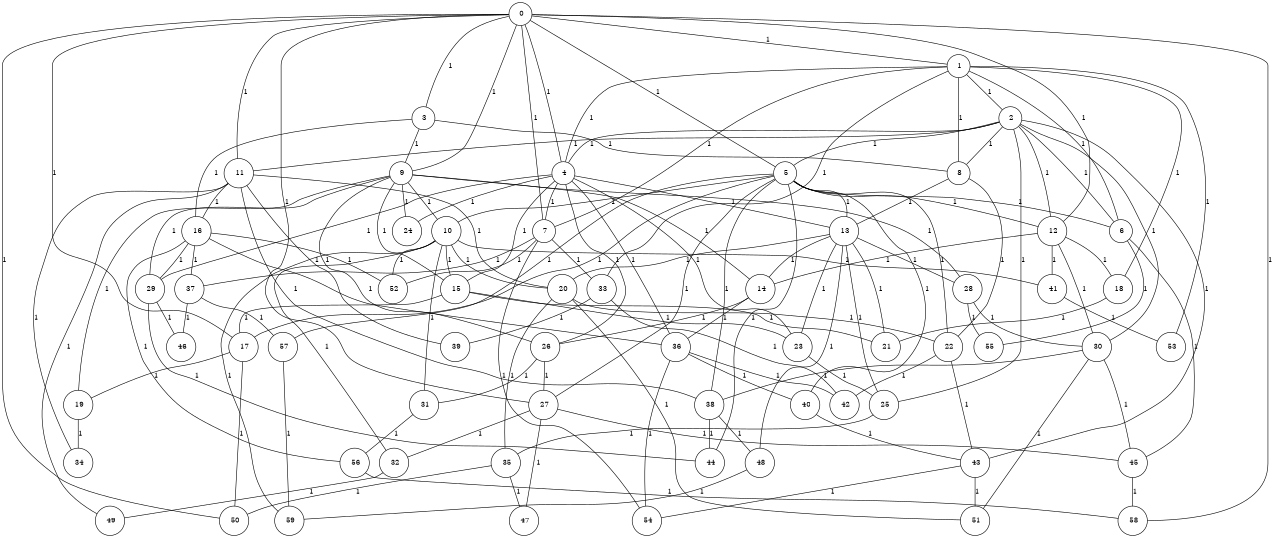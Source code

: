 graph G {
size="8.5,11;"
ratio = "expand;"
fixedsize="true;"
overlap="scale;"
node[shape=circle,width=.12,hight=.12,fontsize=12]
edge[fontsize=12]

0[label=" 0" color=black, pos="2.2068928,1.1884838!"];
1[label=" 1" color=black, pos="0.46752973,1.3747637!"];
2[label=" 2" color=black, pos="0.47611552,2.1339154!"];
3[label=" 3" color=black, pos="0.019433696,2.2382205!"];
4[label=" 4" color=black, pos="2.7318648,1.2326837!"];
5[label=" 5" color=black, pos="1.7070557,1.4385989!"];
6[label=" 6" color=black, pos="0.63049078,2.0827224!"];
7[label=" 7" color=black, pos="1.9954902,1.2973761!"];
8[label=" 8" color=black, pos="0.99747834,0.55932695!"];
9[label=" 9" color=black, pos="1.716441,2.9265513!"];
10[label=" 10" color=black, pos="2.042576,1.2290794!"];
11[label=" 11" color=black, pos="2.1603382,1.6147825!"];
12[label=" 12" color=black, pos="0.37206767,2.2257358!"];
13[label=" 13" color=black, pos="1.3679209,0.38552602!"];
14[label=" 14" color=black, pos="1.7778061,1.3384695!"];
15[label=" 15" color=black, pos="1.09738,1.9756794!"];
16[label=" 16" color=black, pos="2.1217056,2.5598664!"];
17[label=" 17" color=black, pos="1.469097,1.0307031!"];
18[label=" 18" color=black, pos="1.5468846,0.57368275!"];
19[label=" 19" color=black, pos="0.72708242,1.5994257!"];
20[label=" 20" color=black, pos="2.0359314,0.17827351!"];
21[label=" 21" color=black, pos="0.48949618,0.40226396!"];
22[label=" 22" color=black, pos="1.032048,2.0405986!"];
23[label=" 23" color=black, pos="2.3765791,2.2242864!"];
24[label=" 24" color=black, pos="1.5512843,1.3364313!"];
25[label=" 25" color=black, pos="0.27057062,1.5320543!"];
26[label=" 26" color=black, pos="0.62691691,0.52467792!"];
27[label=" 27" color=black, pos="2.2942023,2.4531494!"];
28[label=" 28" color=black, pos="1.9492651,0.73398606!"];
29[label=" 29" color=black, pos="2.1952225,1.7060636!"];
30[label=" 30" color=black, pos="0.87698351,2.3566984!"];
31[label=" 31" color=black, pos="0.76294023,2.7518474!"];
32[label=" 32" color=black, pos="2.3651377,0.33460583!"];
33[label=" 33" color=black, pos="2.4554131,2.4531635!"];
34[label=" 34" color=black, pos="1.9723972,1.4363294!"];
35[label=" 35" color=black, pos="0.10194501,0.59673329!"];
36[label=" 36" color=black, pos="0.52090171,1.4899714!"];
37[label=" 37" color=black, pos="1.4669694,1.9433946!"];
38[label=" 38" color=black, pos="0.94269729,2.5975155!"];
39[label=" 39" color=black, pos="2.8810779,0.019862041!"];
40[label=" 40" color=black, pos="2.4376417,1.8819238!"];
41[label=" 41" color=black, pos="0.22112801,0.97538481!"];
42[label=" 42" color=black, pos="0.31292867,0.46012477!"];
43[label=" 43" color=black, pos="2.3011929,0.46608381!"];
44[label=" 44" color=black, pos="0.38757741,2.5382188!"];
45[label=" 45" color=black, pos="2.1520903,2.1984997!"];
46[label=" 46" color=black, pos="1.7817064,0.80042511!"];
47[label=" 47" color=black, pos="0.14537815,0.90899985!"];
48[label=" 48" color=black, pos="2.174755,0.47607458!"];
49[label=" 49" color=black, pos="1.1260109,0.58940827!"];
50[label=" 50" color=black, pos="2.8631736,1.8538133!"];
51[label=" 51" color=black, pos="2.1063911,0.98646116!"];
52[label=" 52" color=black, pos="2.2759524,1.3485153!"];
53[label=" 53" color=black, pos="1.0062934,2.5228303!"];
54[label=" 54" color=black, pos="0.34303018,2.4507841!"];
55[label=" 55" color=black, pos="0.14354253,2.0714281!"];
56[label=" 56" color=black, pos="0.15070766,1.7141806!"];
57[label=" 57" color=black, pos="0.99896211,2.7156582!"];
58[label=" 58" color=black, pos="1.3531219,0.026502176!"];
59[label=" 59" color=black, pos="1.8893686,2.9534815!"];
0--1[label="1"]
0--3[label="1"]
0--4[label="1"]
0--5[label="1"]
0--7[label="1"]
0--9[label="1"]
0--11[label="1"]
0--12[label="1"]
0--17[label="1"]
0--27[label="1"]
0--50[label="1"]
0--58[label="1"]
1--2[label="1"]
1--4[label="1"]
1--6[label="1"]
1--7[label="1"]
1--8[label="1"]
1--18[label="1"]
1--33[label="1"]
1--53[label="1"]
2--4[label="1"]
2--5[label="1"]
2--6[label="1"]
2--8[label="1"]
2--11[label="1"]
2--12[label="1"]
2--25[label="1"]
2--30[label="1"]
2--43[label="1"]
3--8[label="1"]
3--9[label="1"]
3--16[label="1"]
4--7[label="1"]
4--13[label="1"]
4--15[label="1"]
4--23[label="1"]
4--24[label="1"]
4--26[label="1"]
4--29[label="1"]
4--36[label="1"]
5--6[label="1"]
5--10[label="1"]
5--12[label="1"]
5--13[label="1"]
5--17[label="1"]
5--22[label="1"]
5--27[label="1"]
5--38[label="1"]
5--40[label="1"]
5--44[label="1"]
5--57[label="1"]
6--45[label="1"]
6--55[label="1"]
7--33[label="1"]
7--37[label="1"]
7--52[label="1"]
7--54[label="1"]
8--13[label="1"]
8--22[label="1"]
9--10[label="1"]
9--14[label="1"]
9--15[label="1"]
9--19[label="1"]
9--24[label="1"]
9--26[label="1"]
9--28[label="1"]
9--29[label="1"]
10--15[label="1"]
10--20[label="1"]
10--31[label="1"]
10--32[label="1"]
10--41[label="1"]
10--52[label="1"]
10--59[label="1"]
11--16[label="1"]
11--20[label="1"]
11--34[label="1"]
11--38[label="1"]
11--39[label="1"]
11--49[label="1"]
12--14[label="1"]
12--18[label="1"]
12--30[label="1"]
12--41[label="1"]
13--14[label="1"]
13--20[label="1"]
13--21[label="1"]
13--23[label="1"]
13--25[label="1"]
13--28[label="1"]
13--48[label="1"]
14--26[label="1"]
14--36[label="1"]
15--17[label="1"]
15--21[label="1"]
15--23[label="1"]
16--29[label="1"]
16--36[label="1"]
16--37[label="1"]
16--52[label="1"]
16--56[label="1"]
17--19[label="1"]
17--50[label="1"]
18--21[label="1"]
19--34[label="1"]
20--22[label="1"]
20--35[label="1"]
20--51[label="1"]
22--42[label="1"]
22--43[label="1"]
23--25[label="1"]
25--35[label="1"]
26--27[label="1"]
26--31[label="1"]
27--32[label="1"]
27--45[label="1"]
27--47[label="1"]
28--30[label="1"]
28--55[label="1"]
29--44[label="1"]
29--46[label="1"]
30--38[label="1"]
30--45[label="1"]
30--51[label="1"]
31--56[label="1"]
32--49[label="1"]
33--39[label="1"]
33--42[label="1"]
35--47[label="1"]
35--50[label="1"]
36--40[label="1"]
36--42[label="1"]
36--54[label="1"]
37--46[label="1"]
37--57[label="1"]
38--44[label="1"]
38--48[label="1"]
40--43[label="1"]
41--53[label="1"]
43--51[label="1"]
43--54[label="1"]
45--58[label="1"]
48--59[label="1"]
56--58[label="1"]
57--59[label="1"]

}
